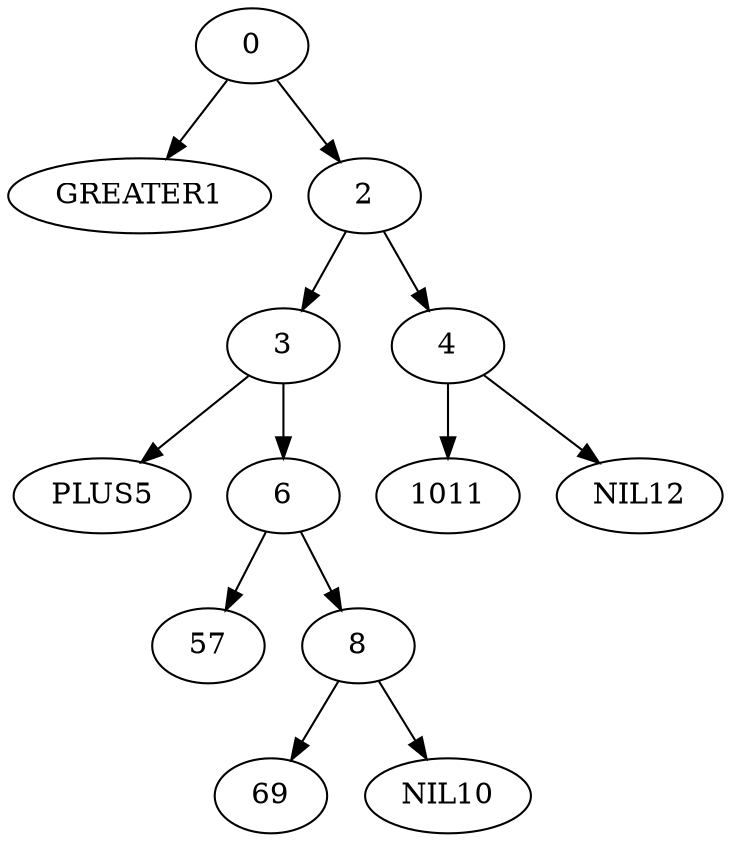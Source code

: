digraph G {
	0 -> GREATER1;
	0 -> 2;
	GREATER1;
	2 -> 3;
	2 -> 4;
	3 -> PLUS5;
	3 -> 6;
	PLUS5;
	6 -> 57;
	6 -> 8;
	57;
	8 -> 69;
	8 -> NIL10;
	69;
	NIL10;
	4 -> 1011;
	4 -> NIL12;
	1011;
	NIL12;
}
